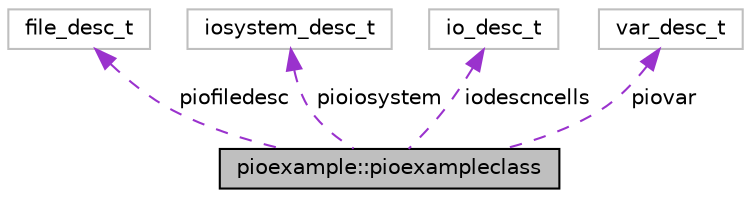 digraph "pioexample::pioexampleclass"
{
 // LATEX_PDF_SIZE
  edge [fontname="Helvetica",fontsize="10",labelfontname="Helvetica",labelfontsize="10"];
  node [fontname="Helvetica",fontsize="10",shape=record];
  Node1 [label="pioexample::pioexampleclass",height=0.2,width=0.4,color="black", fillcolor="grey75", style="filled", fontcolor="black",tooltip="A class to hold example code and data."];
  Node2 -> Node1 [dir="back",color="darkorchid3",fontsize="10",style="dashed",label=" piofiledesc" ,fontname="Helvetica"];
  Node2 [label="file_desc_t",height=0.2,width=0.4,color="grey75", fillcolor="white", style="filled",tooltip=" "];
  Node3 -> Node1 [dir="back",color="darkorchid3",fontsize="10",style="dashed",label=" pioiosystem" ,fontname="Helvetica"];
  Node3 [label="iosystem_desc_t",height=0.2,width=0.4,color="grey75", fillcolor="white", style="filled",tooltip=" "];
  Node4 -> Node1 [dir="back",color="darkorchid3",fontsize="10",style="dashed",label=" iodescncells" ,fontname="Helvetica"];
  Node4 [label="io_desc_t",height=0.2,width=0.4,color="grey75", fillcolor="white", style="filled",tooltip=" "];
  Node5 -> Node1 [dir="back",color="darkorchid3",fontsize="10",style="dashed",label=" piovar" ,fontname="Helvetica"];
  Node5 [label="var_desc_t",height=0.2,width=0.4,color="grey75", fillcolor="white", style="filled",tooltip=" "];
}
